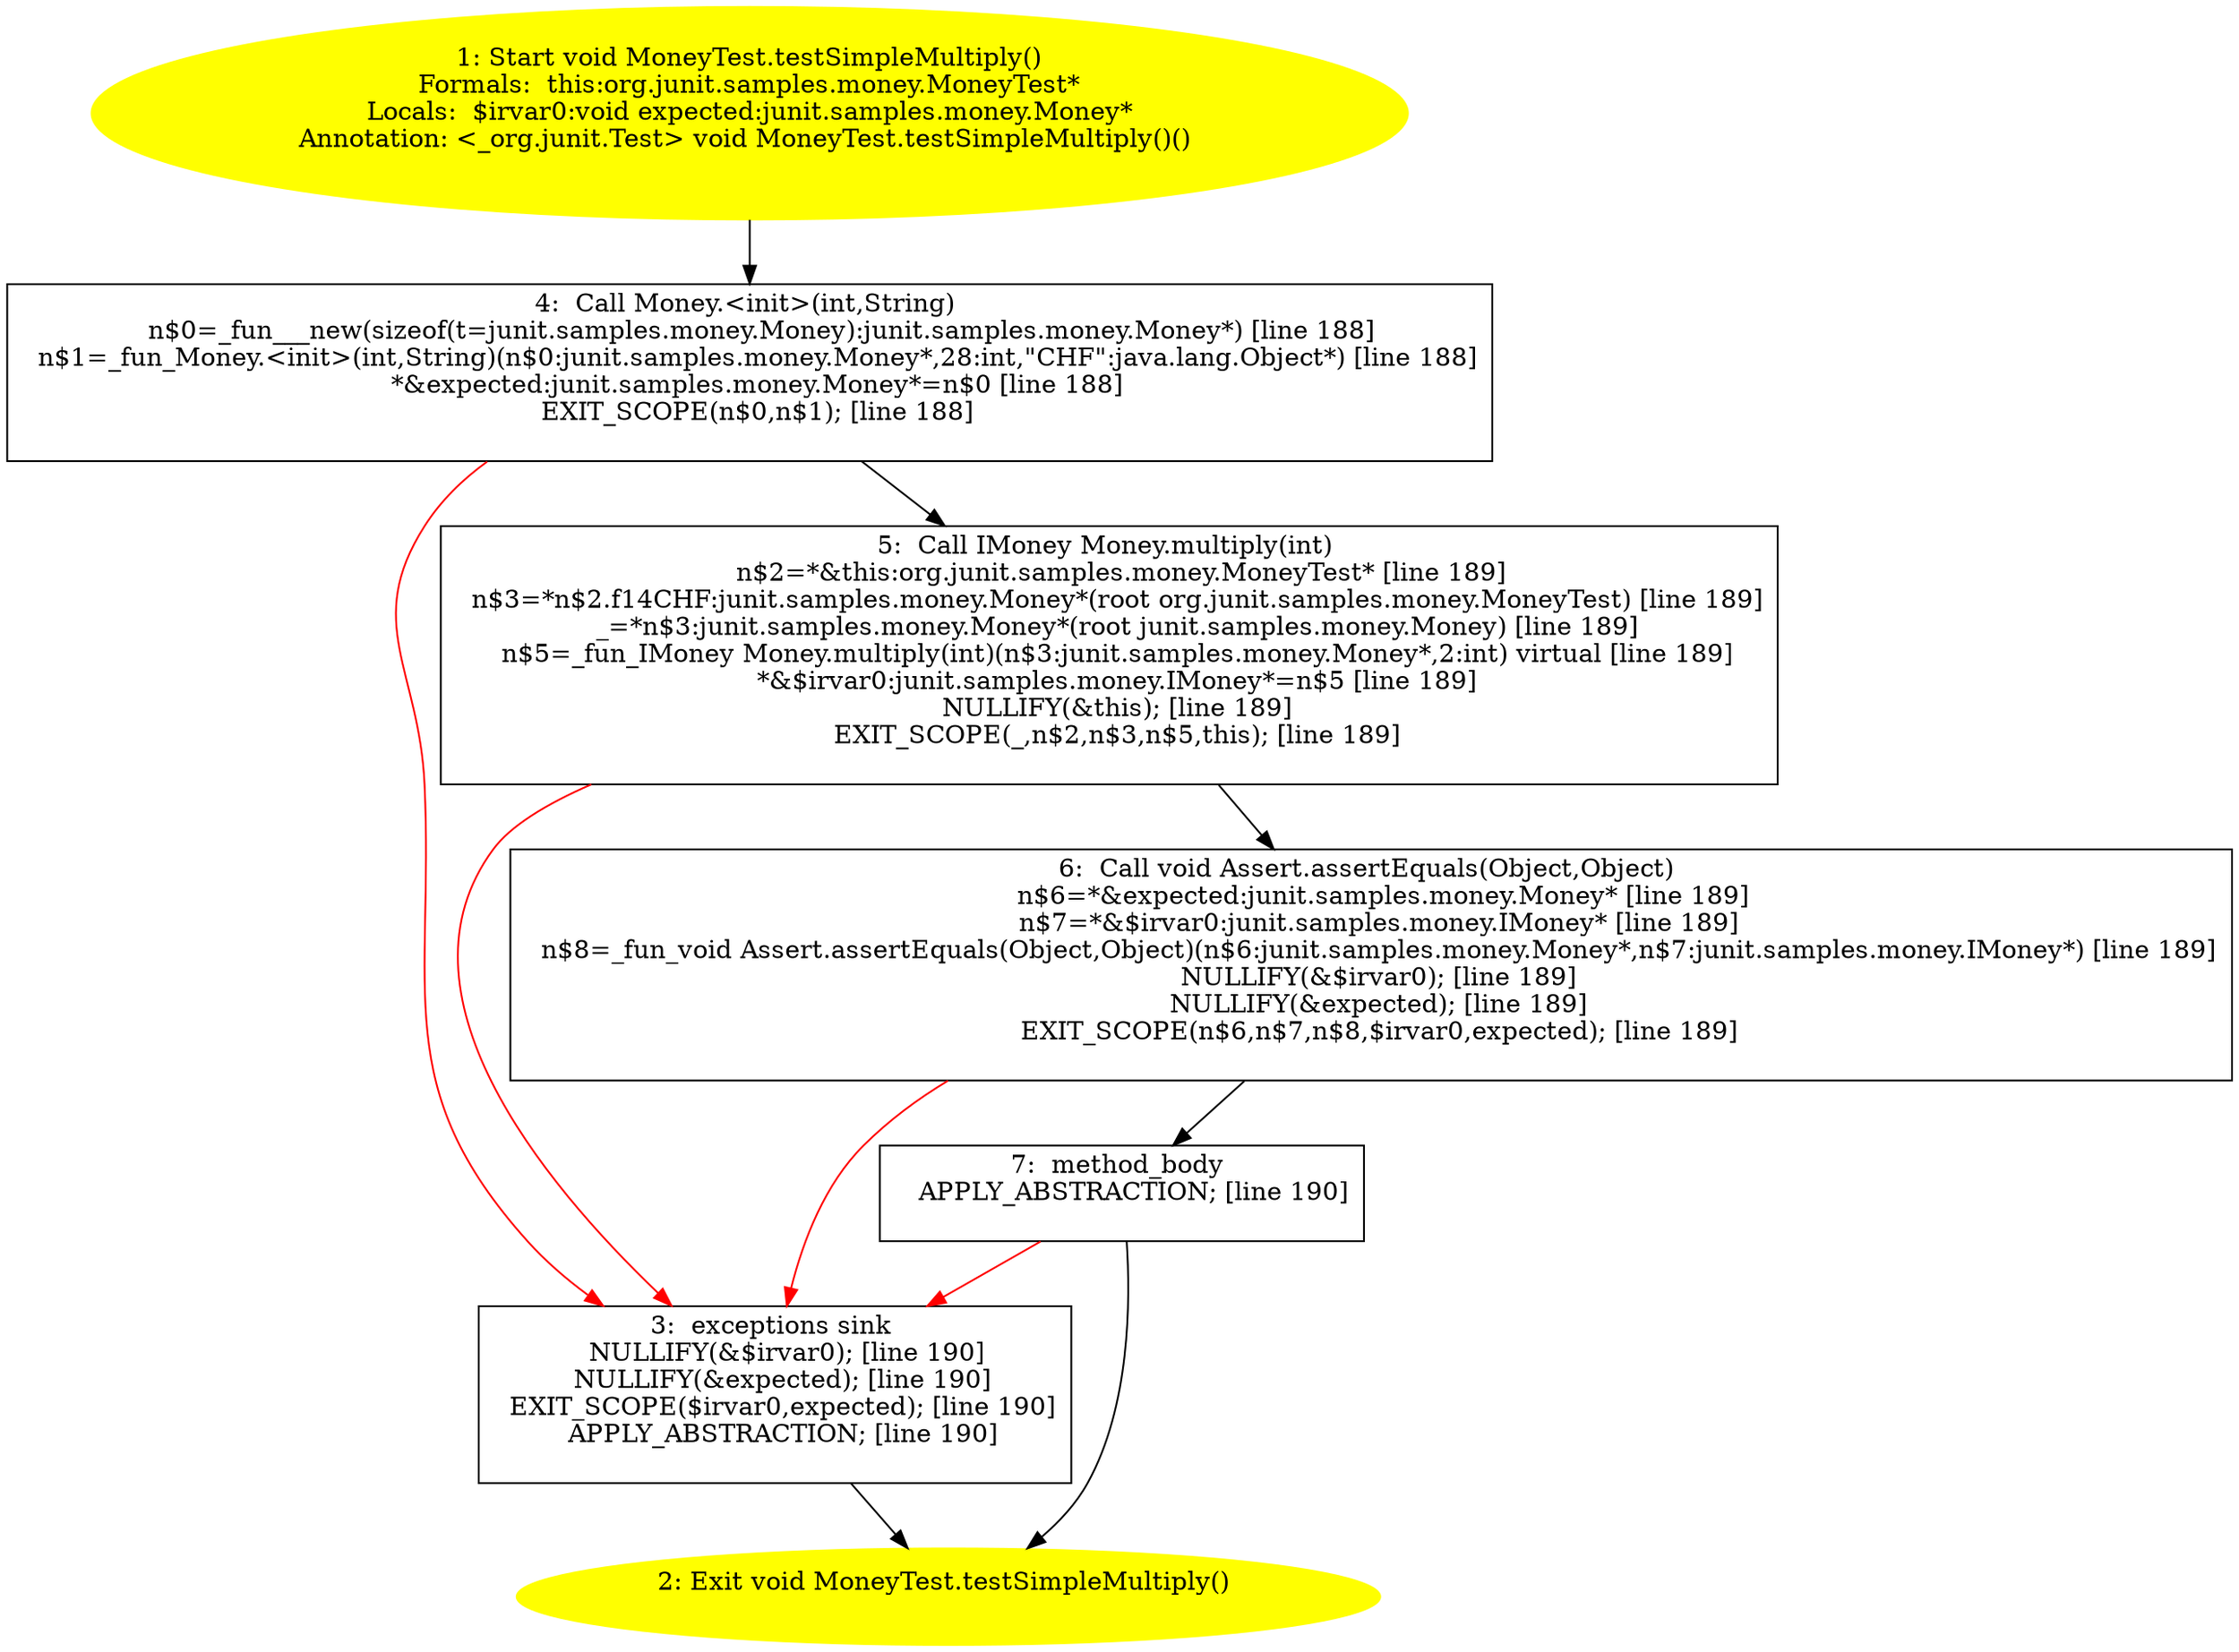 /* @generated */
digraph cfg {
"org.junit.samples.money.MoneyTest.testSimpleMultiply():void.f253f5ccf47370827d736c4852355b89_1" [label="1: Start void MoneyTest.testSimpleMultiply()\nFormals:  this:org.junit.samples.money.MoneyTest*\nLocals:  $irvar0:void expected:junit.samples.money.Money*\nAnnotation: <_org.junit.Test> void MoneyTest.testSimpleMultiply()() \n  " color=yellow style=filled]
	

	 "org.junit.samples.money.MoneyTest.testSimpleMultiply():void.f253f5ccf47370827d736c4852355b89_1" -> "org.junit.samples.money.MoneyTest.testSimpleMultiply():void.f253f5ccf47370827d736c4852355b89_4" ;
"org.junit.samples.money.MoneyTest.testSimpleMultiply():void.f253f5ccf47370827d736c4852355b89_2" [label="2: Exit void MoneyTest.testSimpleMultiply() \n  " color=yellow style=filled]
	

"org.junit.samples.money.MoneyTest.testSimpleMultiply():void.f253f5ccf47370827d736c4852355b89_3" [label="3:  exceptions sink \n   NULLIFY(&$irvar0); [line 190]\n  NULLIFY(&expected); [line 190]\n  EXIT_SCOPE($irvar0,expected); [line 190]\n  APPLY_ABSTRACTION; [line 190]\n " shape="box"]
	

	 "org.junit.samples.money.MoneyTest.testSimpleMultiply():void.f253f5ccf47370827d736c4852355b89_3" -> "org.junit.samples.money.MoneyTest.testSimpleMultiply():void.f253f5ccf47370827d736c4852355b89_2" ;
"org.junit.samples.money.MoneyTest.testSimpleMultiply():void.f253f5ccf47370827d736c4852355b89_4" [label="4:  Call Money.<init>(int,String) \n   n$0=_fun___new(sizeof(t=junit.samples.money.Money):junit.samples.money.Money*) [line 188]\n  n$1=_fun_Money.<init>(int,String)(n$0:junit.samples.money.Money*,28:int,\"CHF\":java.lang.Object*) [line 188]\n  *&expected:junit.samples.money.Money*=n$0 [line 188]\n  EXIT_SCOPE(n$0,n$1); [line 188]\n " shape="box"]
	

	 "org.junit.samples.money.MoneyTest.testSimpleMultiply():void.f253f5ccf47370827d736c4852355b89_4" -> "org.junit.samples.money.MoneyTest.testSimpleMultiply():void.f253f5ccf47370827d736c4852355b89_5" ;
	 "org.junit.samples.money.MoneyTest.testSimpleMultiply():void.f253f5ccf47370827d736c4852355b89_4" -> "org.junit.samples.money.MoneyTest.testSimpleMultiply():void.f253f5ccf47370827d736c4852355b89_3" [color="red" ];
"org.junit.samples.money.MoneyTest.testSimpleMultiply():void.f253f5ccf47370827d736c4852355b89_5" [label="5:  Call IMoney Money.multiply(int) \n   n$2=*&this:org.junit.samples.money.MoneyTest* [line 189]\n  n$3=*n$2.f14CHF:junit.samples.money.Money*(root org.junit.samples.money.MoneyTest) [line 189]\n  _=*n$3:junit.samples.money.Money*(root junit.samples.money.Money) [line 189]\n  n$5=_fun_IMoney Money.multiply(int)(n$3:junit.samples.money.Money*,2:int) virtual [line 189]\n  *&$irvar0:junit.samples.money.IMoney*=n$5 [line 189]\n  NULLIFY(&this); [line 189]\n  EXIT_SCOPE(_,n$2,n$3,n$5,this); [line 189]\n " shape="box"]
	

	 "org.junit.samples.money.MoneyTest.testSimpleMultiply():void.f253f5ccf47370827d736c4852355b89_5" -> "org.junit.samples.money.MoneyTest.testSimpleMultiply():void.f253f5ccf47370827d736c4852355b89_6" ;
	 "org.junit.samples.money.MoneyTest.testSimpleMultiply():void.f253f5ccf47370827d736c4852355b89_5" -> "org.junit.samples.money.MoneyTest.testSimpleMultiply():void.f253f5ccf47370827d736c4852355b89_3" [color="red" ];
"org.junit.samples.money.MoneyTest.testSimpleMultiply():void.f253f5ccf47370827d736c4852355b89_6" [label="6:  Call void Assert.assertEquals(Object,Object) \n   n$6=*&expected:junit.samples.money.Money* [line 189]\n  n$7=*&$irvar0:junit.samples.money.IMoney* [line 189]\n  n$8=_fun_void Assert.assertEquals(Object,Object)(n$6:junit.samples.money.Money*,n$7:junit.samples.money.IMoney*) [line 189]\n  NULLIFY(&$irvar0); [line 189]\n  NULLIFY(&expected); [line 189]\n  EXIT_SCOPE(n$6,n$7,n$8,$irvar0,expected); [line 189]\n " shape="box"]
	

	 "org.junit.samples.money.MoneyTest.testSimpleMultiply():void.f253f5ccf47370827d736c4852355b89_6" -> "org.junit.samples.money.MoneyTest.testSimpleMultiply():void.f253f5ccf47370827d736c4852355b89_7" ;
	 "org.junit.samples.money.MoneyTest.testSimpleMultiply():void.f253f5ccf47370827d736c4852355b89_6" -> "org.junit.samples.money.MoneyTest.testSimpleMultiply():void.f253f5ccf47370827d736c4852355b89_3" [color="red" ];
"org.junit.samples.money.MoneyTest.testSimpleMultiply():void.f253f5ccf47370827d736c4852355b89_7" [label="7:  method_body \n   APPLY_ABSTRACTION; [line 190]\n " shape="box"]
	

	 "org.junit.samples.money.MoneyTest.testSimpleMultiply():void.f253f5ccf47370827d736c4852355b89_7" -> "org.junit.samples.money.MoneyTest.testSimpleMultiply():void.f253f5ccf47370827d736c4852355b89_2" ;
	 "org.junit.samples.money.MoneyTest.testSimpleMultiply():void.f253f5ccf47370827d736c4852355b89_7" -> "org.junit.samples.money.MoneyTest.testSimpleMultiply():void.f253f5ccf47370827d736c4852355b89_3" [color="red" ];
}
